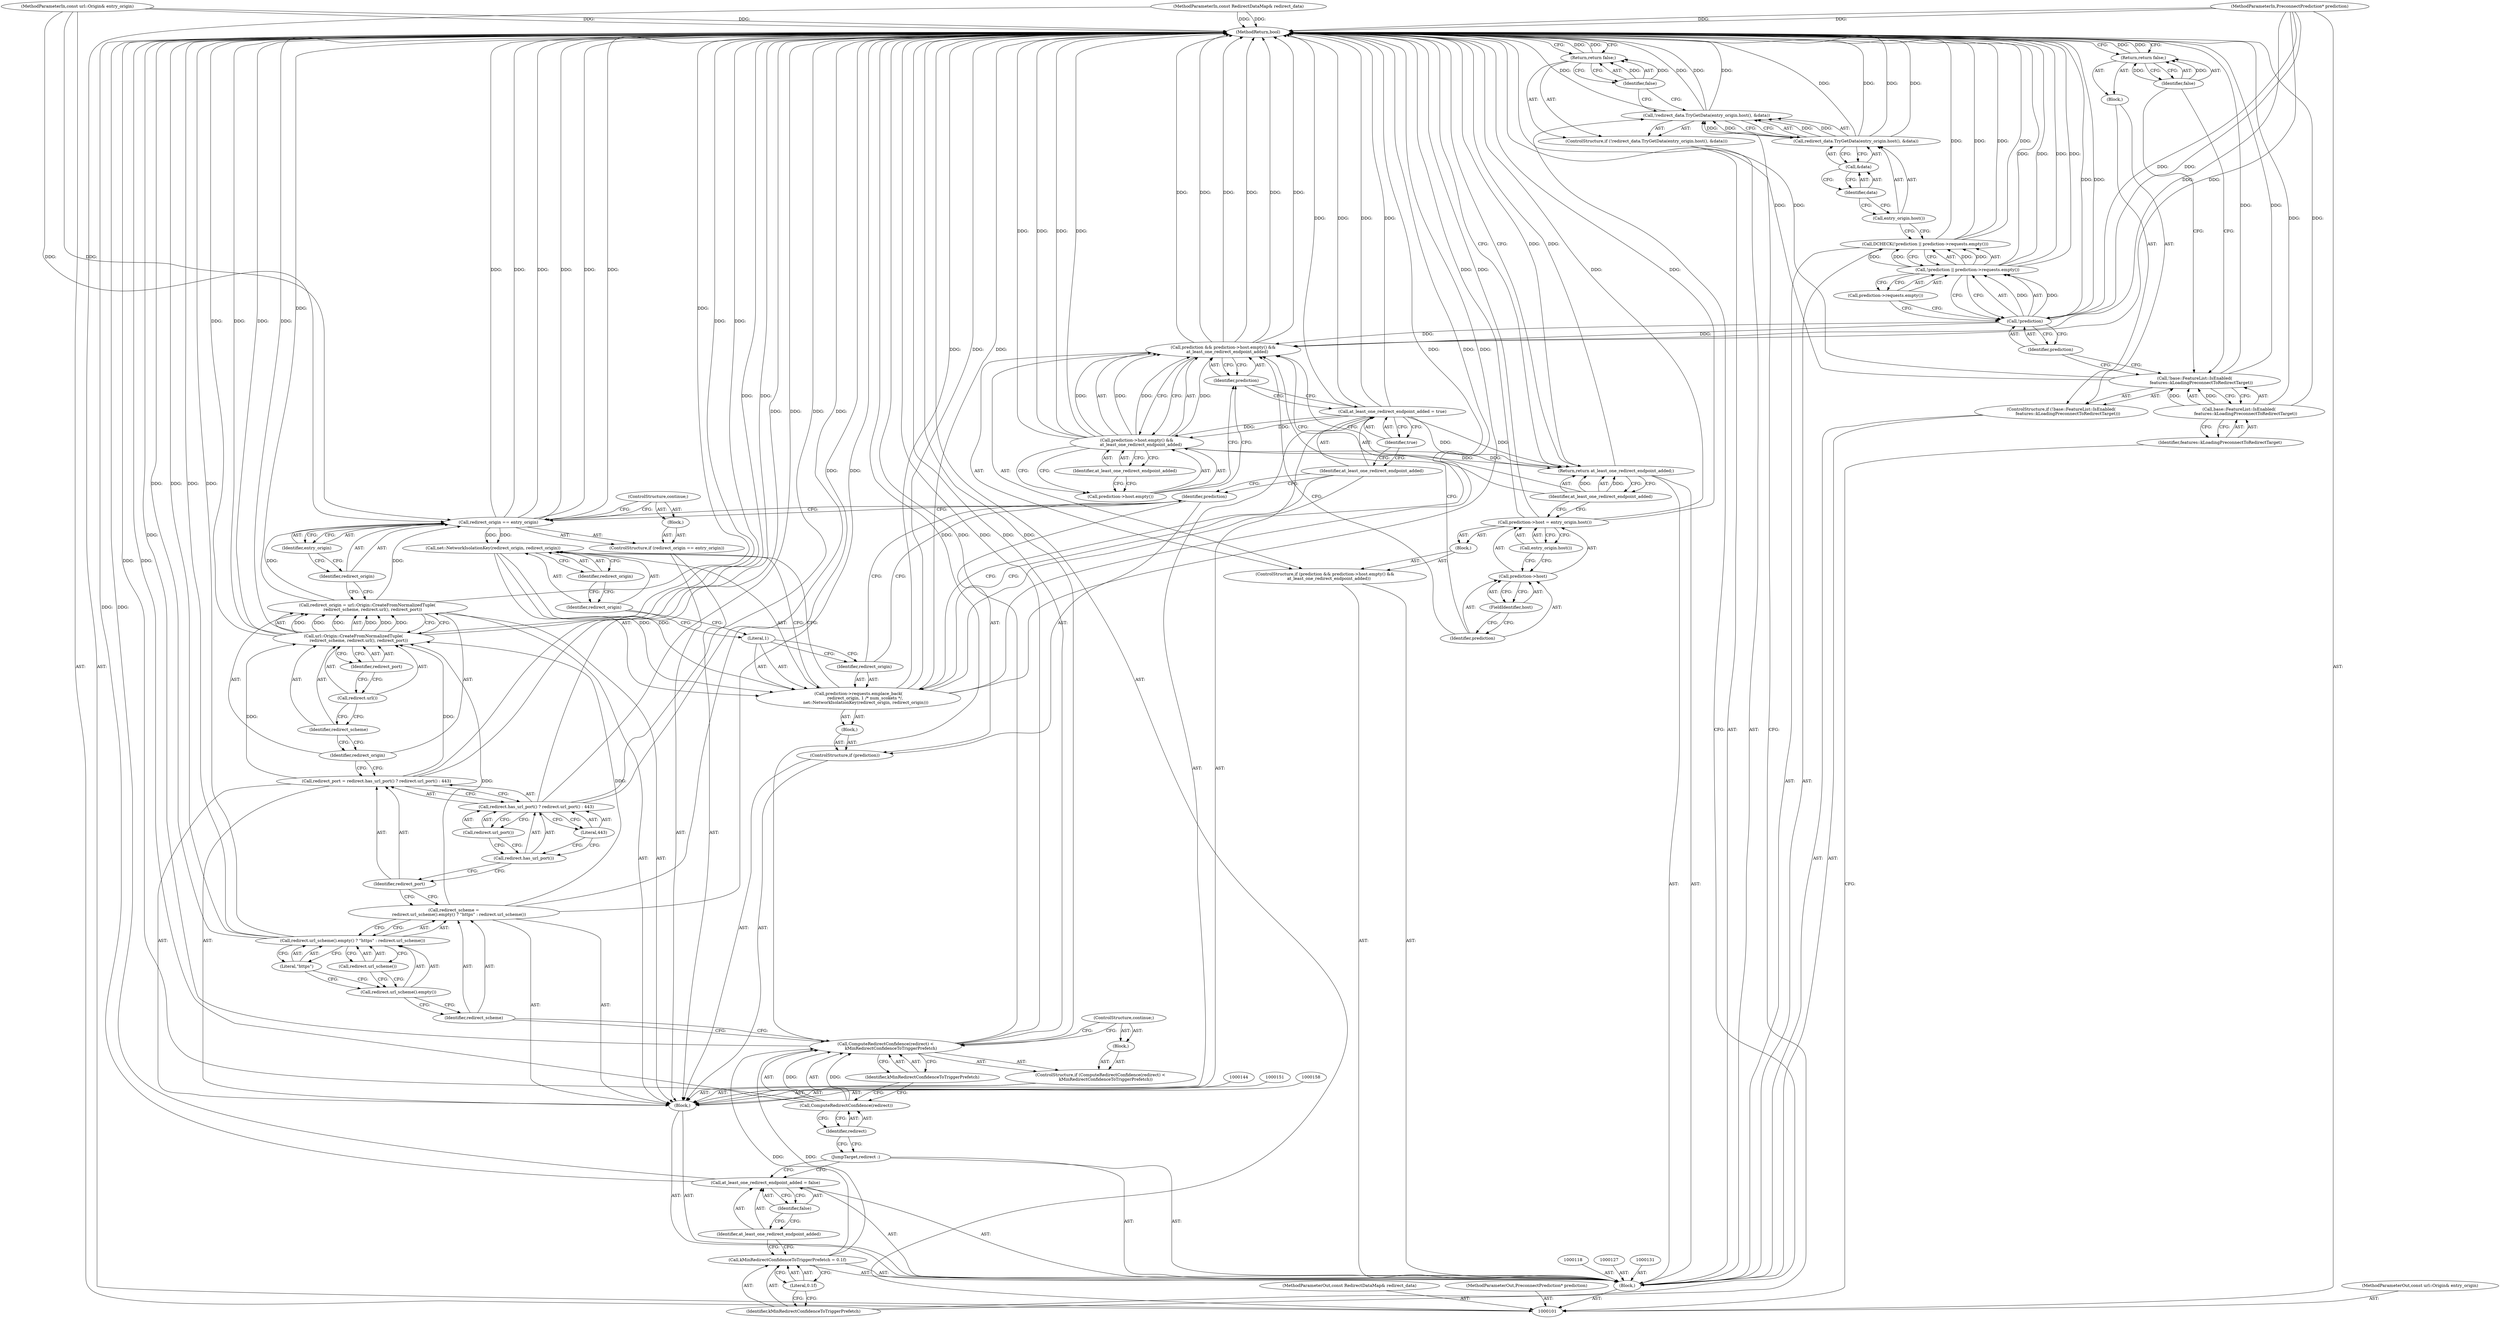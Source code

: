 digraph "0_Chrome_fec26ff33bf372476a70326f3669a35f34a9d474_10" {
"1000197" [label="(MethodReturn,bool)"];
"1000119" [label="(ControlStructure,if (!redirect_data.TryGetData(entry_origin.host(), &data)))"];
"1000122" [label="(Call,entry_origin.host())"];
"1000123" [label="(Call,&data)"];
"1000124" [label="(Identifier,data)"];
"1000120" [label="(Call,!redirect_data.TryGetData(entry_origin.host(), &data))"];
"1000121" [label="(Call,redirect_data.TryGetData(entry_origin.host(), &data))"];
"1000126" [label="(Identifier,false)"];
"1000125" [label="(Return,return false;)"];
"1000128" [label="(Call,kMinRedirectConfidenceToTriggerPrefetch = 0.1f)"];
"1000129" [label="(Identifier,kMinRedirectConfidenceToTriggerPrefetch)"];
"1000130" [label="(Literal,0.1f)"];
"1000134" [label="(Identifier,false)"];
"1000132" [label="(Call,at_least_one_redirect_endpoint_added = false)"];
"1000133" [label="(Identifier,at_least_one_redirect_endpoint_added)"];
"1000135" [label="(JumpTarget,redirect :)"];
"1000140" [label="(Identifier,redirect)"];
"1000137" [label="(ControlStructure,if (ComputeRedirectConfidence(redirect) <\n        kMinRedirectConfidenceToTriggerPrefetch))"];
"1000138" [label="(Call,ComputeRedirectConfidence(redirect) <\n        kMinRedirectConfidenceToTriggerPrefetch)"];
"1000139" [label="(Call,ComputeRedirectConfidence(redirect))"];
"1000102" [label="(MethodParameterIn,const url::Origin& entry_origin)"];
"1000314" [label="(MethodParameterOut,const url::Origin& entry_origin)"];
"1000142" [label="(Block,)"];
"1000141" [label="(Identifier,kMinRedirectConfidenceToTriggerPrefetch)"];
"1000143" [label="(ControlStructure,continue;)"];
"1000145" [label="(Call,redirect_scheme =\n        redirect.url_scheme().empty() ? \"https\" : redirect.url_scheme())"];
"1000146" [label="(Identifier,redirect_scheme)"];
"1000149" [label="(Literal,\"https\")"];
"1000150" [label="(Call,redirect.url_scheme())"];
"1000147" [label="(Call,redirect.url_scheme().empty() ? \"https\" : redirect.url_scheme())"];
"1000148" [label="(Call,redirect.url_scheme().empty())"];
"1000154" [label="(Call,redirect.has_url_port() ? redirect.url_port() : 443)"];
"1000155" [label="(Call,redirect.has_url_port())"];
"1000156" [label="(Call,redirect.url_port())"];
"1000157" [label="(Literal,443)"];
"1000152" [label="(Call,redirect_port = redirect.has_url_port() ? redirect.url_port() : 443)"];
"1000153" [label="(Identifier,redirect_port)"];
"1000159" [label="(Call,redirect_origin = url::Origin::CreateFromNormalizedTuple(\n        redirect_scheme, redirect.url(), redirect_port))"];
"1000160" [label="(Identifier,redirect_origin)"];
"1000136" [label="(Block,)"];
"1000161" [label="(Call,url::Origin::CreateFromNormalizedTuple(\n        redirect_scheme, redirect.url(), redirect_port))"];
"1000163" [label="(Call,redirect.url())"];
"1000164" [label="(Identifier,redirect_port)"];
"1000162" [label="(Identifier,redirect_scheme)"];
"1000103" [label="(MethodParameterIn,const RedirectDataMap& redirect_data)"];
"1000315" [label="(MethodParameterOut,const RedirectDataMap& redirect_data)"];
"1000168" [label="(Identifier,entry_origin)"];
"1000165" [label="(ControlStructure,if (redirect_origin == entry_origin))"];
"1000169" [label="(Block,)"];
"1000166" [label="(Call,redirect_origin == entry_origin)"];
"1000167" [label="(Identifier,redirect_origin)"];
"1000170" [label="(ControlStructure,continue;)"];
"1000173" [label="(Block,)"];
"1000171" [label="(ControlStructure,if (prediction))"];
"1000172" [label="(Identifier,prediction)"];
"1000174" [label="(Call,prediction->requests.emplace_back(\n          redirect_origin, 1 /* num_scokets */,\n           net::NetworkIsolationKey(redirect_origin, redirect_origin)))"];
"1000175" [label="(Identifier,redirect_origin)"];
"1000176" [label="(Literal,1)"];
"1000177" [label="(Call,net::NetworkIsolationKey(redirect_origin, redirect_origin))"];
"1000178" [label="(Identifier,redirect_origin)"];
"1000179" [label="(Identifier,redirect_origin)"];
"1000104" [label="(MethodParameterIn,PreconnectPrediction* prediction)"];
"1000316" [label="(MethodParameterOut,PreconnectPrediction* prediction)"];
"1000105" [label="(Block,)"];
"1000182" [label="(Identifier,true)"];
"1000180" [label="(Call,at_least_one_redirect_endpoint_added = true)"];
"1000181" [label="(Identifier,at_least_one_redirect_endpoint_added)"];
"1000183" [label="(ControlStructure,if (prediction && prediction->host.empty() &&\n      at_least_one_redirect_endpoint_added))"];
"1000186" [label="(Call,prediction->host.empty() &&\n      at_least_one_redirect_endpoint_added)"];
"1000187" [label="(Call,prediction->host.empty())"];
"1000184" [label="(Call,prediction && prediction->host.empty() &&\n      at_least_one_redirect_endpoint_added)"];
"1000185" [label="(Identifier,prediction)"];
"1000189" [label="(Block,)"];
"1000188" [label="(Identifier,at_least_one_redirect_endpoint_added)"];
"1000193" [label="(FieldIdentifier,host)"];
"1000194" [label="(Call,entry_origin.host())"];
"1000190" [label="(Call,prediction->host = entry_origin.host())"];
"1000191" [label="(Call,prediction->host)"];
"1000192" [label="(Identifier,prediction)"];
"1000195" [label="(Return,return at_least_one_redirect_endpoint_added;)"];
"1000196" [label="(Identifier,at_least_one_redirect_endpoint_added)"];
"1000106" [label="(ControlStructure,if (!base::FeatureList::IsEnabled(\n          features::kLoadingPreconnectToRedirectTarget)))"];
"1000107" [label="(Call,!base::FeatureList::IsEnabled(\n          features::kLoadingPreconnectToRedirectTarget))"];
"1000108" [label="(Call,base::FeatureList::IsEnabled(\n          features::kLoadingPreconnectToRedirectTarget))"];
"1000109" [label="(Identifier,features::kLoadingPreconnectToRedirectTarget)"];
"1000110" [label="(Block,)"];
"1000112" [label="(Identifier,false)"];
"1000111" [label="(Return,return false;)"];
"1000116" [label="(Identifier,prediction)"];
"1000113" [label="(Call,DCHECK(!prediction || prediction->requests.empty()))"];
"1000117" [label="(Call,prediction->requests.empty())"];
"1000114" [label="(Call,!prediction || prediction->requests.empty())"];
"1000115" [label="(Call,!prediction)"];
"1000197" -> "1000101"  [label="AST: "];
"1000197" -> "1000111"  [label="CFG: "];
"1000197" -> "1000125"  [label="CFG: "];
"1000197" -> "1000195"  [label="CFG: "];
"1000111" -> "1000197"  [label="DDG: "];
"1000186" -> "1000197"  [label="DDG: "];
"1000186" -> "1000197"  [label="DDG: "];
"1000190" -> "1000197"  [label="DDG: "];
"1000190" -> "1000197"  [label="DDG: "];
"1000107" -> "1000197"  [label="DDG: "];
"1000107" -> "1000197"  [label="DDG: "];
"1000184" -> "1000197"  [label="DDG: "];
"1000184" -> "1000197"  [label="DDG: "];
"1000184" -> "1000197"  [label="DDG: "];
"1000104" -> "1000197"  [label="DDG: "];
"1000113" -> "1000197"  [label="DDG: "];
"1000113" -> "1000197"  [label="DDG: "];
"1000180" -> "1000197"  [label="DDG: "];
"1000180" -> "1000197"  [label="DDG: "];
"1000147" -> "1000197"  [label="DDG: "];
"1000147" -> "1000197"  [label="DDG: "];
"1000102" -> "1000197"  [label="DDG: "];
"1000152" -> "1000197"  [label="DDG: "];
"1000114" -> "1000197"  [label="DDG: "];
"1000114" -> "1000197"  [label="DDG: "];
"1000166" -> "1000197"  [label="DDG: "];
"1000166" -> "1000197"  [label="DDG: "];
"1000166" -> "1000197"  [label="DDG: "];
"1000161" -> "1000197"  [label="DDG: "];
"1000161" -> "1000197"  [label="DDG: "];
"1000161" -> "1000197"  [label="DDG: "];
"1000121" -> "1000197"  [label="DDG: "];
"1000121" -> "1000197"  [label="DDG: "];
"1000138" -> "1000197"  [label="DDG: "];
"1000138" -> "1000197"  [label="DDG: "];
"1000138" -> "1000197"  [label="DDG: "];
"1000139" -> "1000197"  [label="DDG: "];
"1000154" -> "1000197"  [label="DDG: "];
"1000154" -> "1000197"  [label="DDG: "];
"1000103" -> "1000197"  [label="DDG: "];
"1000132" -> "1000197"  [label="DDG: "];
"1000120" -> "1000197"  [label="DDG: "];
"1000120" -> "1000197"  [label="DDG: "];
"1000174" -> "1000197"  [label="DDG: "];
"1000174" -> "1000197"  [label="DDG: "];
"1000174" -> "1000197"  [label="DDG: "];
"1000145" -> "1000197"  [label="DDG: "];
"1000159" -> "1000197"  [label="DDG: "];
"1000115" -> "1000197"  [label="DDG: "];
"1000108" -> "1000197"  [label="DDG: "];
"1000125" -> "1000197"  [label="DDG: "];
"1000195" -> "1000197"  [label="DDG: "];
"1000119" -> "1000105"  [label="AST: "];
"1000120" -> "1000119"  [label="AST: "];
"1000125" -> "1000119"  [label="AST: "];
"1000122" -> "1000121"  [label="AST: "];
"1000122" -> "1000113"  [label="CFG: "];
"1000124" -> "1000122"  [label="CFG: "];
"1000123" -> "1000121"  [label="AST: "];
"1000123" -> "1000124"  [label="CFG: "];
"1000124" -> "1000123"  [label="AST: "];
"1000121" -> "1000123"  [label="CFG: "];
"1000124" -> "1000123"  [label="AST: "];
"1000124" -> "1000122"  [label="CFG: "];
"1000123" -> "1000124"  [label="CFG: "];
"1000120" -> "1000119"  [label="AST: "];
"1000120" -> "1000121"  [label="CFG: "];
"1000121" -> "1000120"  [label="AST: "];
"1000126" -> "1000120"  [label="CFG: "];
"1000129" -> "1000120"  [label="CFG: "];
"1000120" -> "1000197"  [label="DDG: "];
"1000120" -> "1000197"  [label="DDG: "];
"1000121" -> "1000120"  [label="DDG: "];
"1000121" -> "1000120"  [label="DDG: "];
"1000121" -> "1000120"  [label="AST: "];
"1000121" -> "1000123"  [label="CFG: "];
"1000122" -> "1000121"  [label="AST: "];
"1000123" -> "1000121"  [label="AST: "];
"1000120" -> "1000121"  [label="CFG: "];
"1000121" -> "1000197"  [label="DDG: "];
"1000121" -> "1000197"  [label="DDG: "];
"1000121" -> "1000120"  [label="DDG: "];
"1000121" -> "1000120"  [label="DDG: "];
"1000126" -> "1000125"  [label="AST: "];
"1000126" -> "1000120"  [label="CFG: "];
"1000125" -> "1000126"  [label="CFG: "];
"1000126" -> "1000125"  [label="DDG: "];
"1000125" -> "1000119"  [label="AST: "];
"1000125" -> "1000126"  [label="CFG: "];
"1000126" -> "1000125"  [label="AST: "];
"1000197" -> "1000125"  [label="CFG: "];
"1000125" -> "1000197"  [label="DDG: "];
"1000126" -> "1000125"  [label="DDG: "];
"1000128" -> "1000105"  [label="AST: "];
"1000128" -> "1000130"  [label="CFG: "];
"1000129" -> "1000128"  [label="AST: "];
"1000130" -> "1000128"  [label="AST: "];
"1000133" -> "1000128"  [label="CFG: "];
"1000128" -> "1000138"  [label="DDG: "];
"1000129" -> "1000128"  [label="AST: "];
"1000129" -> "1000120"  [label="CFG: "];
"1000130" -> "1000129"  [label="CFG: "];
"1000130" -> "1000128"  [label="AST: "];
"1000130" -> "1000129"  [label="CFG: "];
"1000128" -> "1000130"  [label="CFG: "];
"1000134" -> "1000132"  [label="AST: "];
"1000134" -> "1000133"  [label="CFG: "];
"1000132" -> "1000134"  [label="CFG: "];
"1000132" -> "1000105"  [label="AST: "];
"1000132" -> "1000134"  [label="CFG: "];
"1000133" -> "1000132"  [label="AST: "];
"1000134" -> "1000132"  [label="AST: "];
"1000135" -> "1000132"  [label="CFG: "];
"1000132" -> "1000197"  [label="DDG: "];
"1000133" -> "1000132"  [label="AST: "];
"1000133" -> "1000128"  [label="CFG: "];
"1000134" -> "1000133"  [label="CFG: "];
"1000135" -> "1000105"  [label="AST: "];
"1000135" -> "1000132"  [label="CFG: "];
"1000140" -> "1000135"  [label="CFG: "];
"1000140" -> "1000139"  [label="AST: "];
"1000140" -> "1000135"  [label="CFG: "];
"1000139" -> "1000140"  [label="CFG: "];
"1000137" -> "1000136"  [label="AST: "];
"1000138" -> "1000137"  [label="AST: "];
"1000142" -> "1000137"  [label="AST: "];
"1000138" -> "1000137"  [label="AST: "];
"1000138" -> "1000141"  [label="CFG: "];
"1000139" -> "1000138"  [label="AST: "];
"1000141" -> "1000138"  [label="AST: "];
"1000143" -> "1000138"  [label="CFG: "];
"1000146" -> "1000138"  [label="CFG: "];
"1000138" -> "1000197"  [label="DDG: "];
"1000138" -> "1000197"  [label="DDG: "];
"1000138" -> "1000197"  [label="DDG: "];
"1000139" -> "1000138"  [label="DDG: "];
"1000128" -> "1000138"  [label="DDG: "];
"1000139" -> "1000138"  [label="AST: "];
"1000139" -> "1000140"  [label="CFG: "];
"1000140" -> "1000139"  [label="AST: "];
"1000141" -> "1000139"  [label="CFG: "];
"1000139" -> "1000197"  [label="DDG: "];
"1000139" -> "1000138"  [label="DDG: "];
"1000102" -> "1000101"  [label="AST: "];
"1000102" -> "1000197"  [label="DDG: "];
"1000102" -> "1000166"  [label="DDG: "];
"1000314" -> "1000101"  [label="AST: "];
"1000142" -> "1000137"  [label="AST: "];
"1000143" -> "1000142"  [label="AST: "];
"1000141" -> "1000138"  [label="AST: "];
"1000141" -> "1000139"  [label="CFG: "];
"1000138" -> "1000141"  [label="CFG: "];
"1000143" -> "1000142"  [label="AST: "];
"1000143" -> "1000138"  [label="CFG: "];
"1000145" -> "1000136"  [label="AST: "];
"1000145" -> "1000147"  [label="CFG: "];
"1000146" -> "1000145"  [label="AST: "];
"1000147" -> "1000145"  [label="AST: "];
"1000153" -> "1000145"  [label="CFG: "];
"1000145" -> "1000197"  [label="DDG: "];
"1000145" -> "1000161"  [label="DDG: "];
"1000146" -> "1000145"  [label="AST: "];
"1000146" -> "1000138"  [label="CFG: "];
"1000148" -> "1000146"  [label="CFG: "];
"1000149" -> "1000147"  [label="AST: "];
"1000149" -> "1000148"  [label="CFG: "];
"1000147" -> "1000149"  [label="CFG: "];
"1000150" -> "1000147"  [label="AST: "];
"1000150" -> "1000148"  [label="CFG: "];
"1000147" -> "1000150"  [label="CFG: "];
"1000147" -> "1000145"  [label="AST: "];
"1000147" -> "1000149"  [label="CFG: "];
"1000147" -> "1000150"  [label="CFG: "];
"1000148" -> "1000147"  [label="AST: "];
"1000149" -> "1000147"  [label="AST: "];
"1000150" -> "1000147"  [label="AST: "];
"1000145" -> "1000147"  [label="CFG: "];
"1000147" -> "1000197"  [label="DDG: "];
"1000147" -> "1000197"  [label="DDG: "];
"1000148" -> "1000147"  [label="AST: "];
"1000148" -> "1000146"  [label="CFG: "];
"1000149" -> "1000148"  [label="CFG: "];
"1000150" -> "1000148"  [label="CFG: "];
"1000154" -> "1000152"  [label="AST: "];
"1000154" -> "1000156"  [label="CFG: "];
"1000154" -> "1000157"  [label="CFG: "];
"1000155" -> "1000154"  [label="AST: "];
"1000156" -> "1000154"  [label="AST: "];
"1000157" -> "1000154"  [label="AST: "];
"1000152" -> "1000154"  [label="CFG: "];
"1000154" -> "1000197"  [label="DDG: "];
"1000154" -> "1000197"  [label="DDG: "];
"1000155" -> "1000154"  [label="AST: "];
"1000155" -> "1000153"  [label="CFG: "];
"1000156" -> "1000155"  [label="CFG: "];
"1000157" -> "1000155"  [label="CFG: "];
"1000156" -> "1000154"  [label="AST: "];
"1000156" -> "1000155"  [label="CFG: "];
"1000154" -> "1000156"  [label="CFG: "];
"1000157" -> "1000154"  [label="AST: "];
"1000157" -> "1000155"  [label="CFG: "];
"1000154" -> "1000157"  [label="CFG: "];
"1000152" -> "1000136"  [label="AST: "];
"1000152" -> "1000154"  [label="CFG: "];
"1000153" -> "1000152"  [label="AST: "];
"1000154" -> "1000152"  [label="AST: "];
"1000160" -> "1000152"  [label="CFG: "];
"1000152" -> "1000197"  [label="DDG: "];
"1000152" -> "1000161"  [label="DDG: "];
"1000153" -> "1000152"  [label="AST: "];
"1000153" -> "1000145"  [label="CFG: "];
"1000155" -> "1000153"  [label="CFG: "];
"1000159" -> "1000136"  [label="AST: "];
"1000159" -> "1000161"  [label="CFG: "];
"1000160" -> "1000159"  [label="AST: "];
"1000161" -> "1000159"  [label="AST: "];
"1000167" -> "1000159"  [label="CFG: "];
"1000159" -> "1000197"  [label="DDG: "];
"1000161" -> "1000159"  [label="DDG: "];
"1000161" -> "1000159"  [label="DDG: "];
"1000161" -> "1000159"  [label="DDG: "];
"1000159" -> "1000166"  [label="DDG: "];
"1000160" -> "1000159"  [label="AST: "];
"1000160" -> "1000152"  [label="CFG: "];
"1000162" -> "1000160"  [label="CFG: "];
"1000136" -> "1000105"  [label="AST: "];
"1000137" -> "1000136"  [label="AST: "];
"1000144" -> "1000136"  [label="AST: "];
"1000145" -> "1000136"  [label="AST: "];
"1000151" -> "1000136"  [label="AST: "];
"1000152" -> "1000136"  [label="AST: "];
"1000158" -> "1000136"  [label="AST: "];
"1000159" -> "1000136"  [label="AST: "];
"1000165" -> "1000136"  [label="AST: "];
"1000171" -> "1000136"  [label="AST: "];
"1000180" -> "1000136"  [label="AST: "];
"1000161" -> "1000159"  [label="AST: "];
"1000161" -> "1000164"  [label="CFG: "];
"1000162" -> "1000161"  [label="AST: "];
"1000163" -> "1000161"  [label="AST: "];
"1000164" -> "1000161"  [label="AST: "];
"1000159" -> "1000161"  [label="CFG: "];
"1000161" -> "1000197"  [label="DDG: "];
"1000161" -> "1000197"  [label="DDG: "];
"1000161" -> "1000197"  [label="DDG: "];
"1000161" -> "1000159"  [label="DDG: "];
"1000161" -> "1000159"  [label="DDG: "];
"1000161" -> "1000159"  [label="DDG: "];
"1000145" -> "1000161"  [label="DDG: "];
"1000152" -> "1000161"  [label="DDG: "];
"1000163" -> "1000161"  [label="AST: "];
"1000163" -> "1000162"  [label="CFG: "];
"1000164" -> "1000163"  [label="CFG: "];
"1000164" -> "1000161"  [label="AST: "];
"1000164" -> "1000163"  [label="CFG: "];
"1000161" -> "1000164"  [label="CFG: "];
"1000162" -> "1000161"  [label="AST: "];
"1000162" -> "1000160"  [label="CFG: "];
"1000163" -> "1000162"  [label="CFG: "];
"1000103" -> "1000101"  [label="AST: "];
"1000103" -> "1000197"  [label="DDG: "];
"1000315" -> "1000101"  [label="AST: "];
"1000168" -> "1000166"  [label="AST: "];
"1000168" -> "1000167"  [label="CFG: "];
"1000166" -> "1000168"  [label="CFG: "];
"1000165" -> "1000136"  [label="AST: "];
"1000166" -> "1000165"  [label="AST: "];
"1000169" -> "1000165"  [label="AST: "];
"1000169" -> "1000165"  [label="AST: "];
"1000170" -> "1000169"  [label="AST: "];
"1000166" -> "1000165"  [label="AST: "];
"1000166" -> "1000168"  [label="CFG: "];
"1000167" -> "1000166"  [label="AST: "];
"1000168" -> "1000166"  [label="AST: "];
"1000170" -> "1000166"  [label="CFG: "];
"1000172" -> "1000166"  [label="CFG: "];
"1000166" -> "1000197"  [label="DDG: "];
"1000166" -> "1000197"  [label="DDG: "];
"1000166" -> "1000197"  [label="DDG: "];
"1000159" -> "1000166"  [label="DDG: "];
"1000102" -> "1000166"  [label="DDG: "];
"1000166" -> "1000177"  [label="DDG: "];
"1000167" -> "1000166"  [label="AST: "];
"1000167" -> "1000159"  [label="CFG: "];
"1000168" -> "1000167"  [label="CFG: "];
"1000170" -> "1000169"  [label="AST: "];
"1000170" -> "1000166"  [label="CFG: "];
"1000173" -> "1000171"  [label="AST: "];
"1000174" -> "1000173"  [label="AST: "];
"1000171" -> "1000136"  [label="AST: "];
"1000172" -> "1000171"  [label="AST: "];
"1000173" -> "1000171"  [label="AST: "];
"1000172" -> "1000171"  [label="AST: "];
"1000172" -> "1000166"  [label="CFG: "];
"1000175" -> "1000172"  [label="CFG: "];
"1000181" -> "1000172"  [label="CFG: "];
"1000174" -> "1000173"  [label="AST: "];
"1000174" -> "1000177"  [label="CFG: "];
"1000175" -> "1000174"  [label="AST: "];
"1000176" -> "1000174"  [label="AST: "];
"1000177" -> "1000174"  [label="AST: "];
"1000181" -> "1000174"  [label="CFG: "];
"1000174" -> "1000197"  [label="DDG: "];
"1000174" -> "1000197"  [label="DDG: "];
"1000174" -> "1000197"  [label="DDG: "];
"1000177" -> "1000174"  [label="DDG: "];
"1000175" -> "1000174"  [label="AST: "];
"1000175" -> "1000172"  [label="CFG: "];
"1000176" -> "1000175"  [label="CFG: "];
"1000176" -> "1000174"  [label="AST: "];
"1000176" -> "1000175"  [label="CFG: "];
"1000178" -> "1000176"  [label="CFG: "];
"1000177" -> "1000174"  [label="AST: "];
"1000177" -> "1000179"  [label="CFG: "];
"1000178" -> "1000177"  [label="AST: "];
"1000179" -> "1000177"  [label="AST: "];
"1000174" -> "1000177"  [label="CFG: "];
"1000177" -> "1000174"  [label="DDG: "];
"1000166" -> "1000177"  [label="DDG: "];
"1000178" -> "1000177"  [label="AST: "];
"1000178" -> "1000176"  [label="CFG: "];
"1000179" -> "1000178"  [label="CFG: "];
"1000179" -> "1000177"  [label="AST: "];
"1000179" -> "1000178"  [label="CFG: "];
"1000177" -> "1000179"  [label="CFG: "];
"1000104" -> "1000101"  [label="AST: "];
"1000104" -> "1000197"  [label="DDG: "];
"1000104" -> "1000115"  [label="DDG: "];
"1000104" -> "1000184"  [label="DDG: "];
"1000316" -> "1000101"  [label="AST: "];
"1000105" -> "1000101"  [label="AST: "];
"1000106" -> "1000105"  [label="AST: "];
"1000113" -> "1000105"  [label="AST: "];
"1000118" -> "1000105"  [label="AST: "];
"1000119" -> "1000105"  [label="AST: "];
"1000127" -> "1000105"  [label="AST: "];
"1000128" -> "1000105"  [label="AST: "];
"1000131" -> "1000105"  [label="AST: "];
"1000132" -> "1000105"  [label="AST: "];
"1000135" -> "1000105"  [label="AST: "];
"1000136" -> "1000105"  [label="AST: "];
"1000183" -> "1000105"  [label="AST: "];
"1000195" -> "1000105"  [label="AST: "];
"1000182" -> "1000180"  [label="AST: "];
"1000182" -> "1000181"  [label="CFG: "];
"1000180" -> "1000182"  [label="CFG: "];
"1000180" -> "1000136"  [label="AST: "];
"1000180" -> "1000182"  [label="CFG: "];
"1000181" -> "1000180"  [label="AST: "];
"1000182" -> "1000180"  [label="AST: "];
"1000185" -> "1000180"  [label="CFG: "];
"1000180" -> "1000197"  [label="DDG: "];
"1000180" -> "1000197"  [label="DDG: "];
"1000180" -> "1000186"  [label="DDG: "];
"1000180" -> "1000195"  [label="DDG: "];
"1000181" -> "1000180"  [label="AST: "];
"1000181" -> "1000174"  [label="CFG: "];
"1000181" -> "1000172"  [label="CFG: "];
"1000182" -> "1000181"  [label="CFG: "];
"1000183" -> "1000105"  [label="AST: "];
"1000184" -> "1000183"  [label="AST: "];
"1000189" -> "1000183"  [label="AST: "];
"1000186" -> "1000184"  [label="AST: "];
"1000186" -> "1000187"  [label="CFG: "];
"1000186" -> "1000188"  [label="CFG: "];
"1000187" -> "1000186"  [label="AST: "];
"1000188" -> "1000186"  [label="AST: "];
"1000184" -> "1000186"  [label="CFG: "];
"1000186" -> "1000197"  [label="DDG: "];
"1000186" -> "1000197"  [label="DDG: "];
"1000186" -> "1000184"  [label="DDG: "];
"1000186" -> "1000184"  [label="DDG: "];
"1000180" -> "1000186"  [label="DDG: "];
"1000186" -> "1000195"  [label="DDG: "];
"1000187" -> "1000186"  [label="AST: "];
"1000187" -> "1000185"  [label="CFG: "];
"1000188" -> "1000187"  [label="CFG: "];
"1000186" -> "1000187"  [label="CFG: "];
"1000184" -> "1000183"  [label="AST: "];
"1000184" -> "1000185"  [label="CFG: "];
"1000184" -> "1000186"  [label="CFG: "];
"1000185" -> "1000184"  [label="AST: "];
"1000186" -> "1000184"  [label="AST: "];
"1000192" -> "1000184"  [label="CFG: "];
"1000196" -> "1000184"  [label="CFG: "];
"1000184" -> "1000197"  [label="DDG: "];
"1000184" -> "1000197"  [label="DDG: "];
"1000184" -> "1000197"  [label="DDG: "];
"1000115" -> "1000184"  [label="DDG: "];
"1000104" -> "1000184"  [label="DDG: "];
"1000186" -> "1000184"  [label="DDG: "];
"1000186" -> "1000184"  [label="DDG: "];
"1000185" -> "1000184"  [label="AST: "];
"1000185" -> "1000180"  [label="CFG: "];
"1000187" -> "1000185"  [label="CFG: "];
"1000184" -> "1000185"  [label="CFG: "];
"1000189" -> "1000183"  [label="AST: "];
"1000190" -> "1000189"  [label="AST: "];
"1000188" -> "1000186"  [label="AST: "];
"1000188" -> "1000187"  [label="CFG: "];
"1000186" -> "1000188"  [label="CFG: "];
"1000193" -> "1000191"  [label="AST: "];
"1000193" -> "1000192"  [label="CFG: "];
"1000191" -> "1000193"  [label="CFG: "];
"1000194" -> "1000190"  [label="AST: "];
"1000194" -> "1000191"  [label="CFG: "];
"1000190" -> "1000194"  [label="CFG: "];
"1000190" -> "1000189"  [label="AST: "];
"1000190" -> "1000194"  [label="CFG: "];
"1000191" -> "1000190"  [label="AST: "];
"1000194" -> "1000190"  [label="AST: "];
"1000196" -> "1000190"  [label="CFG: "];
"1000190" -> "1000197"  [label="DDG: "];
"1000190" -> "1000197"  [label="DDG: "];
"1000191" -> "1000190"  [label="AST: "];
"1000191" -> "1000193"  [label="CFG: "];
"1000192" -> "1000191"  [label="AST: "];
"1000193" -> "1000191"  [label="AST: "];
"1000194" -> "1000191"  [label="CFG: "];
"1000192" -> "1000191"  [label="AST: "];
"1000192" -> "1000184"  [label="CFG: "];
"1000193" -> "1000192"  [label="CFG: "];
"1000195" -> "1000105"  [label="AST: "];
"1000195" -> "1000196"  [label="CFG: "];
"1000196" -> "1000195"  [label="AST: "];
"1000197" -> "1000195"  [label="CFG: "];
"1000195" -> "1000197"  [label="DDG: "];
"1000196" -> "1000195"  [label="DDG: "];
"1000186" -> "1000195"  [label="DDG: "];
"1000180" -> "1000195"  [label="DDG: "];
"1000196" -> "1000195"  [label="AST: "];
"1000196" -> "1000190"  [label="CFG: "];
"1000196" -> "1000184"  [label="CFG: "];
"1000195" -> "1000196"  [label="CFG: "];
"1000196" -> "1000195"  [label="DDG: "];
"1000106" -> "1000105"  [label="AST: "];
"1000107" -> "1000106"  [label="AST: "];
"1000110" -> "1000106"  [label="AST: "];
"1000107" -> "1000106"  [label="AST: "];
"1000107" -> "1000108"  [label="CFG: "];
"1000108" -> "1000107"  [label="AST: "];
"1000112" -> "1000107"  [label="CFG: "];
"1000116" -> "1000107"  [label="CFG: "];
"1000107" -> "1000197"  [label="DDG: "];
"1000107" -> "1000197"  [label="DDG: "];
"1000108" -> "1000107"  [label="DDG: "];
"1000108" -> "1000107"  [label="AST: "];
"1000108" -> "1000109"  [label="CFG: "];
"1000109" -> "1000108"  [label="AST: "];
"1000107" -> "1000108"  [label="CFG: "];
"1000108" -> "1000197"  [label="DDG: "];
"1000108" -> "1000107"  [label="DDG: "];
"1000109" -> "1000108"  [label="AST: "];
"1000109" -> "1000101"  [label="CFG: "];
"1000108" -> "1000109"  [label="CFG: "];
"1000110" -> "1000106"  [label="AST: "];
"1000111" -> "1000110"  [label="AST: "];
"1000112" -> "1000111"  [label="AST: "];
"1000112" -> "1000107"  [label="CFG: "];
"1000111" -> "1000112"  [label="CFG: "];
"1000112" -> "1000111"  [label="DDG: "];
"1000111" -> "1000110"  [label="AST: "];
"1000111" -> "1000112"  [label="CFG: "];
"1000112" -> "1000111"  [label="AST: "];
"1000197" -> "1000111"  [label="CFG: "];
"1000111" -> "1000197"  [label="DDG: "];
"1000112" -> "1000111"  [label="DDG: "];
"1000116" -> "1000115"  [label="AST: "];
"1000116" -> "1000107"  [label="CFG: "];
"1000115" -> "1000116"  [label="CFG: "];
"1000113" -> "1000105"  [label="AST: "];
"1000113" -> "1000114"  [label="CFG: "];
"1000114" -> "1000113"  [label="AST: "];
"1000122" -> "1000113"  [label="CFG: "];
"1000113" -> "1000197"  [label="DDG: "];
"1000113" -> "1000197"  [label="DDG: "];
"1000114" -> "1000113"  [label="DDG: "];
"1000114" -> "1000113"  [label="DDG: "];
"1000117" -> "1000114"  [label="AST: "];
"1000117" -> "1000115"  [label="CFG: "];
"1000114" -> "1000117"  [label="CFG: "];
"1000114" -> "1000113"  [label="AST: "];
"1000114" -> "1000115"  [label="CFG: "];
"1000114" -> "1000117"  [label="CFG: "];
"1000115" -> "1000114"  [label="AST: "];
"1000117" -> "1000114"  [label="AST: "];
"1000113" -> "1000114"  [label="CFG: "];
"1000114" -> "1000197"  [label="DDG: "];
"1000114" -> "1000197"  [label="DDG: "];
"1000114" -> "1000113"  [label="DDG: "];
"1000114" -> "1000113"  [label="DDG: "];
"1000115" -> "1000114"  [label="DDG: "];
"1000115" -> "1000114"  [label="AST: "];
"1000115" -> "1000116"  [label="CFG: "];
"1000116" -> "1000115"  [label="AST: "];
"1000117" -> "1000115"  [label="CFG: "];
"1000114" -> "1000115"  [label="CFG: "];
"1000115" -> "1000197"  [label="DDG: "];
"1000115" -> "1000114"  [label="DDG: "];
"1000104" -> "1000115"  [label="DDG: "];
"1000115" -> "1000184"  [label="DDG: "];
}
